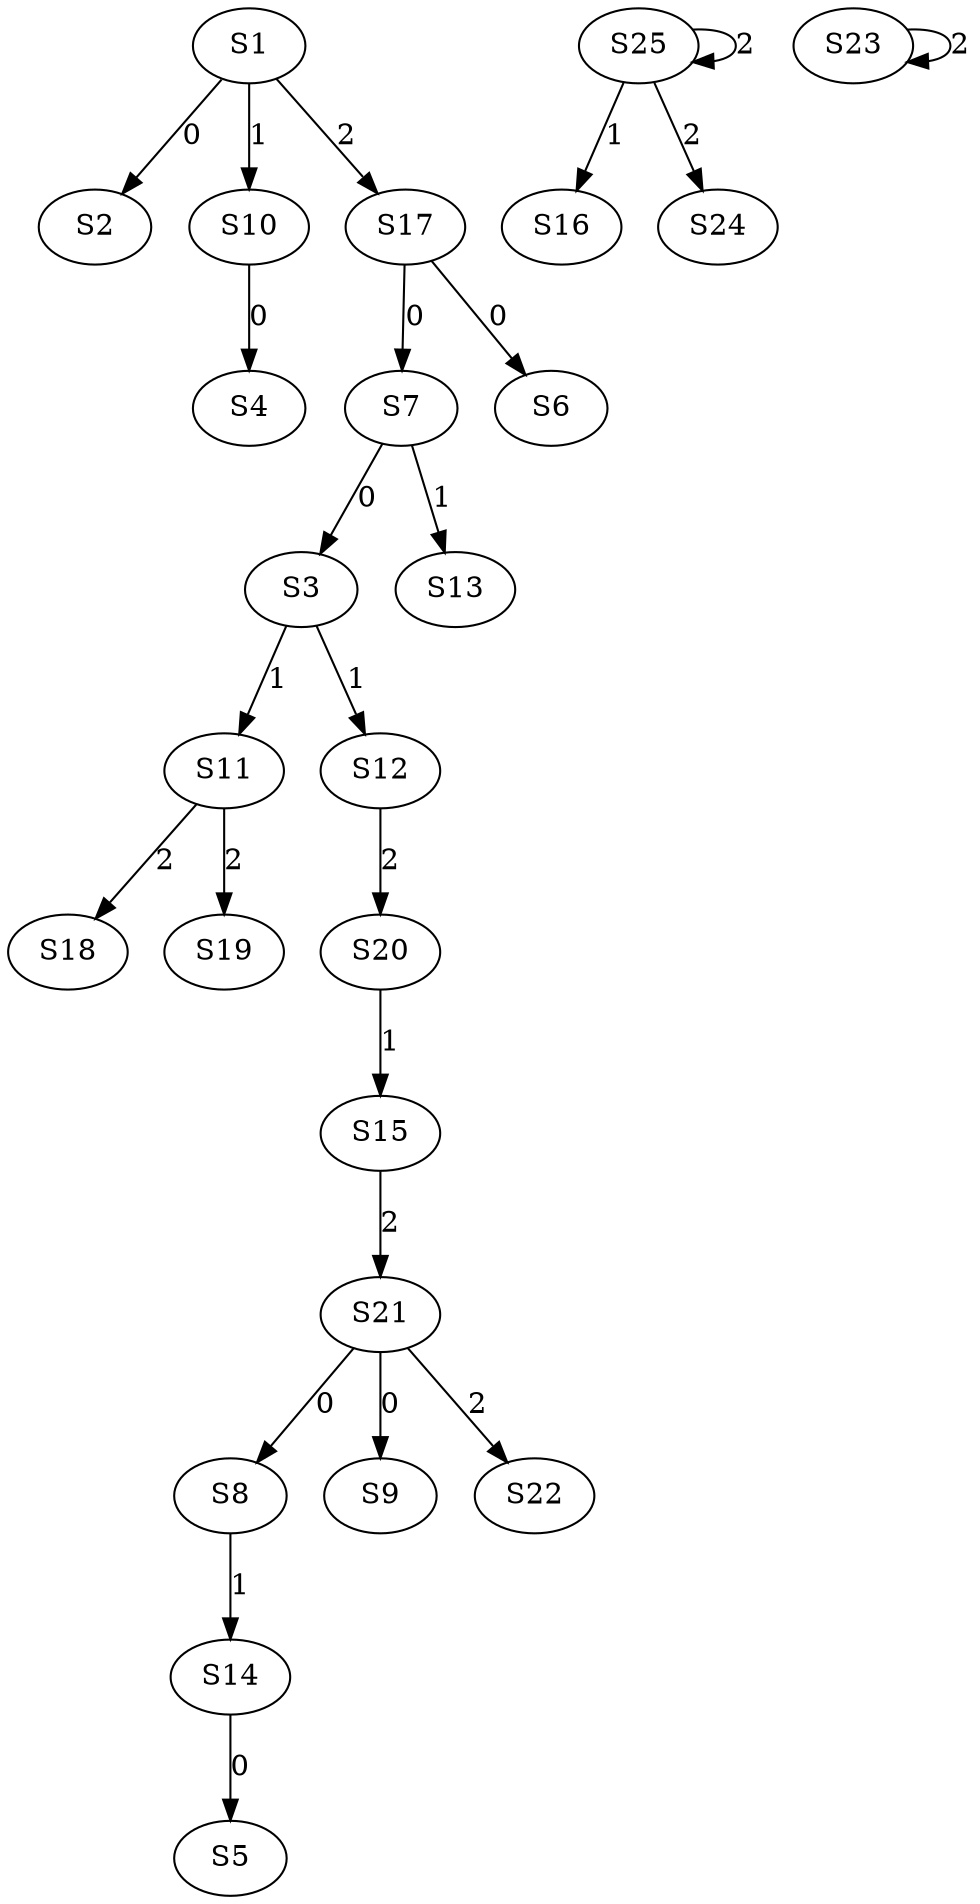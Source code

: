 strict digraph {
	S1 -> S2 [ label = 0 ];
	S7 -> S3 [ label = 0 ];
	S10 -> S4 [ label = 0 ];
	S14 -> S5 [ label = 0 ];
	S17 -> S6 [ label = 0 ];
	S17 -> S7 [ label = 0 ];
	S21 -> S8 [ label = 0 ];
	S21 -> S9 [ label = 0 ];
	S1 -> S10 [ label = 1 ];
	S3 -> S11 [ label = 1 ];
	S3 -> S12 [ label = 1 ];
	S7 -> S13 [ label = 1 ];
	S8 -> S14 [ label = 1 ];
	S20 -> S15 [ label = 1 ];
	S25 -> S16 [ label = 1 ];
	S1 -> S17 [ label = 2 ];
	S11 -> S18 [ label = 2 ];
	S11 -> S19 [ label = 2 ];
	S12 -> S20 [ label = 2 ];
	S15 -> S21 [ label = 2 ];
	S21 -> S22 [ label = 2 ];
	S23 -> S23 [ label = 2 ];
	S25 -> S24 [ label = 2 ];
	S25 -> S25 [ label = 2 ];
}